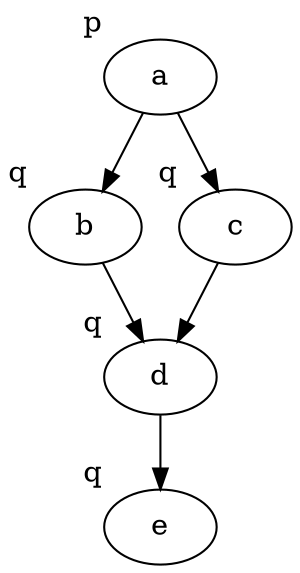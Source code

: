 digraph g {
a -> b
a -> c
c -> d
b -> d
d -> e
a [xlabel="p"]
b [xlabel="q"]
c [xlabel="q"]
d [xlabel="q"]
e [xlabel="q"]
}

